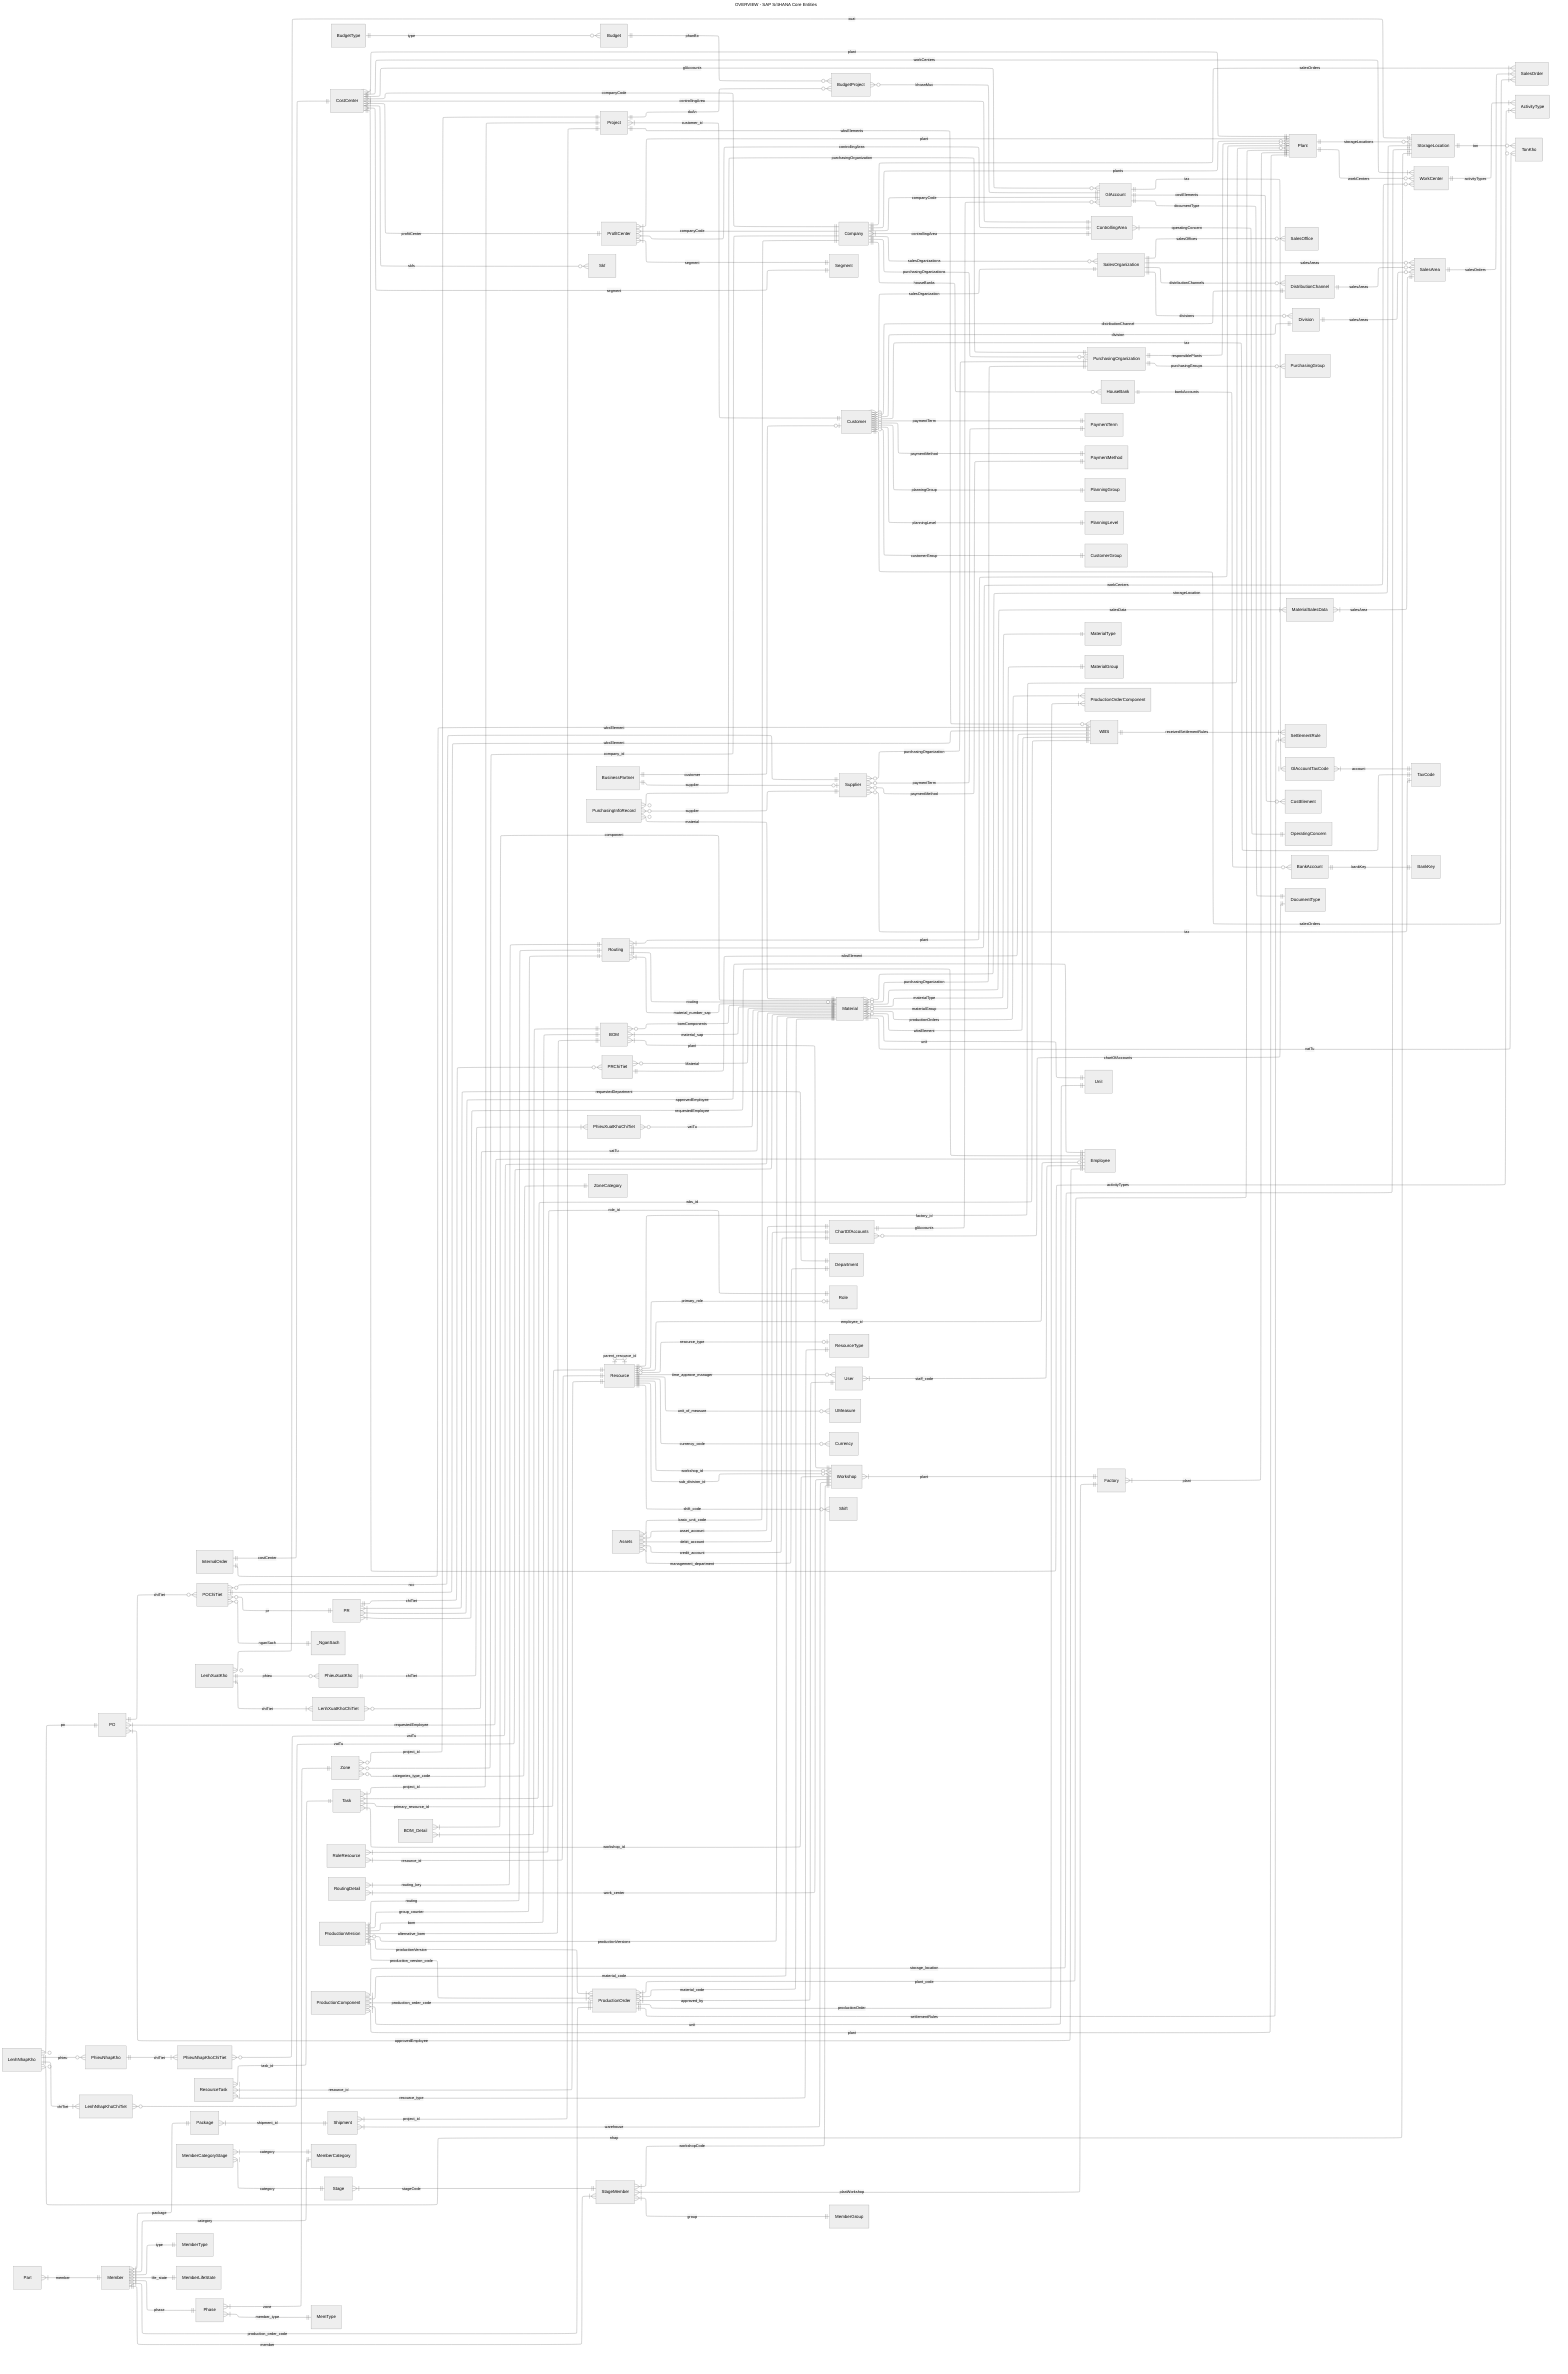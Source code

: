 ---
title: OVERVIEW - SAP S/4HANA Core Entities
config:
  theme: neutral
  layout: elk
---
erDiagram
    direction lr

    BudgetType ||--o{ Budget : "type"
    Budget ||--o{ BudgetProject : "phanBo"
    Project ||--o{ BudgetProject : "duAn"
    BudgetProject o{--|| GlAccount : "khoanMuc"

    Plant ||--o{ StorageLocation : storageLocations
    Plant ||--o{ WorkCenter : workCenters

    Company }|--|| ControllingArea : controllingArea
    Company ||--o{ Plant : plants
    Company ||--o{ SalesOrganization : salesOrganizations
    Company ||--o{ PurchasingOrganization : purchasingOrganizations
    Company ||--|{ SalesOrder : salesOrders
    Company ||--o{ HouseBank : houseBanks

    GlAccount ||--|| Company : companyCode
    
    CostCenter }|--|| Company : companyCode
    CostCenter }|--|| ProfitCenter : profitCenter
    CostCenter }|--|| Segment : segment
    CostCenter }|--|| ControllingArea : controllingArea
    CostCenter }|--|| Plant : plant
    CostCenter ||--o{ Skf : skfs
    CostCenter ||--o{ GlAccount : glAccounts
    CostCenter ||--|{ WorkCenter : workCenters
    CostCenter ||--|{ ActivityType : activityTypes
    
    InternalOrder ||--|| CostCenter : costCenter
    
    
    ProfitCenter }|--|| Company : companyCode
    ProfitCenter }|--|| Segment : segment
    ProfitCenter }|--|| ControllingArea : controllingArea
    ProfitCenter }|--|| Plant : plant

    SalesOrganization ||--o{ SalesOffice : salesOffices
    SalesOrganization ||--o{ DistributionChannel : distributionChannels
    SalesOrganization ||--o{ Division : divisions
    SalesOrganization ||--o{ SalesArea : salesAreas

    DistributionChannel ||--o{ SalesArea : salesAreas
    Division ||--o{ SalesArea : salesAreas

    PurchasingOrganization ||--o{ PurchasingGroup : purchasingGroups
    PurchasingOrganization ||--o{ Plant : responsiblePlants

    BusinessPartner ||--o| Customer : customer
    BusinessPartner ||--o| Supplier : supplier

    Customer }o--|| SalesOrganization : salesOrganization
    Customer }o--|| DistributionChannel : distributionChannel
    Customer }o--|| Division : division
    Customer }o--|| PaymentTerm : paymentTerm
    Customer }o--|| PaymentMethod : paymentMethod
    Customer }o--|| TaxCode : tax
    Customer }o--|| PlanningGroup : planningGroup
    Customer }o--|| PlanningLevel : planningLevel
    Customer }o--|| CustomerGroup : customerGroup

    Supplier }o--|| PurchasingOrganization : purchasingOrganization
    Supplier }o--|| PaymentTerm : paymentTerm
    Supplier }o--|| PaymentMethod : paymentMethod
    Supplier }o--|| TaxCode : tax

    PurchasingInfoRecord }o--|| Material : material
    PurchasingInfoRecord }o--|| Supplier : supplier
    PurchasingInfoRecord }o--|| PurchasingOrganization : purchasingOrganization

    Material }o--|| MaterialType : materialType
    Material }o--|| MaterialGroup : materialGroup
    Material }o--|| StorageLocation : storageLocation
    Material }o--|| PurchasingOrganization : purchasingOrganization
    Material }o--|| Routing : routing
    Material ||--|{ ProductionOrderComponent : productionOrders
    Material ||--o{ BOM : bomComponents
    Material ||--|{ MaterialSalesData : salesData
    Material }o--|| WBS : wbsElement
    MaterialSalesData }|--|| SalesArea : salesArea

    Material }|--|| Unit: unit
    %% Material


    Routing ||--o{ WorkCenter : workCenters

    WBS ||--|{ SettlementRule : receivedSettlementRules
    %% Production Order
    SalesArea ||--|{ SalesOrder : salesOrders
    Customer ||--|{ SalesOrder : salesOrders
    %% Sale
    GlAccount ||--|{ GlAccountTaxCode : tax
    GlAccountTaxCode }|--|| TaxCode: account

    ChartOfAccounts ||--o{ GlAccount : glAccounts
    GlAccount ||--o{ CostElement : costElements

    WorkCenter ||--|{ ActivityType : activityTypes


    InternalOrder ||--|| WBS : wbsElement

    Project ||--o{ WBS : wbsElements

    ControllingArea }|--|| OperatingConcern : operatingConcern

    HouseBank ||--o{ BankAccount : bankAccounts
    BankAccount ||--|| BankKey : bankKey

    GlAccount ||--|| DocumentType : documentType
    DocumentType ||--o{ ChartOfAccounts : chartOfAccounts


    PR }|--|| Employee: requestedEmployee
    PR }|--|| Employee: approvedEmployee

    PO }|--|| Employee: requestedEmployee
    PO }|--|| Employee: approvedEmployee
    PO ||--o{ POChiTiet : "chiTiet"

    PR }|--|| Department: requestedDepartment
    PR ||--o{ PRChiTiet : "chiTiet"

    PRChiTiet }o--|| Material : "Material"
    PRChiTiet ||--|| WBS : "wbsElement"
    POChiTiet }o--|| "Supplier" : "ncc"
    POChiTiet }o--|| _NganSach : "nganSach"
    POChiTiet }o--|| PR : "pr"
    POChiTiet ||--|| WBS : "wbsElement"

    StorageLocation ||--o{ TonKho : "ton"
    StorageLocation ||--o{ LenhNhapKho : "nhap"
    StorageLocation ||--o{ LenhXuatKho : "xuat"

    TonKho o{--|| Material : "vatTu"

    LenhNhapKho o{--|| PO : "po"
    LenhNhapKho ||--o{ PhieuNhapKho : "phieu"
    LenhXuatKho ||--o{ PhieuXuatKho : "phieu"
    LenhNhapKho ||--|{ LenhNhapKhoChiTiet : "chiTiet"
    PhieuNhapKho ||--|{ PhieuNhapKhoChiTiet : "chiTiet"
    LenhXuatKho ||--|{ LenhXuatKhoChiTiet : "chiTiet"
    PhieuXuatKho ||--|{ PhieuXuatKhoChiTiet : "chiTiet"
    LenhNhapKhoChiTiet o{--|| Material : "vatTu"
    PhieuNhapKhoChiTiet o{--|| Material : "vatTu"
    LenhXuatKhoChiTiet o{--|| Material : "vatTu"
    PhieuXuatKhoChiTiet o{--|| Material : "vatTu"

 %% -------------------------------
    %% 1. Project & Zone Domain
    %% -------------------------------
    Project }|--|| Customer        : "customer_id"
    Zone }o--|| ZoneCategory      : "categories_type_code"
    Zone }o--|| Company           : "company_id"
    Zone }o--|| Project           : "project_id"
    %%  Phase to Zone connection in another section

    %% -------------------------------
    %% 2. Resources & Tasks Domain
    %% -------------------------------
    Resource |o--o| Employee       : "employee_id"
    Resource |o--o| Role           : "primary_role"
    Resource |o--o| Resource       : "parent_resource_id"
    %% Labor, Material, Equipment
    Resource |o--o| ResourceType       : "resource_type"
    Resource ||--o{ User   : "time_approve_manager"
    Resource ||--o{ UMeasure   : "unit_of_measure"
    Resource ||--o{ Currency   : "currency_code"

    Resource ||--o{ Plant : "factory_id"
    Resource ||--o{ Workshop : "workshop_id"
    Resource ||--o{ Workshop : "sub_division_id"
    Resource ||--o{ Shift : "shift_code"

    Task }|--|| Project            : "project_id"
    Task }|--|| WBS                : "wbs_id"
    Task }|--|| Workshop           : "workshop_id"
    Task }|--|| Resource           : "primary_resource_id"

    ResourceTask }|--|| Task        : "task_id"
    ResourceTask }|--|| Resource    : "resource_id"
    ResourceTask }|--|| ResourceType    : "resource_type"

    RoleResource }|--|| Resource    : "resource_id"
    RoleResource }|--|| Role        : "role_id"

    %% -------------------------------
    %% 4. Manufacturing / Plant Domain (BOM, Routing, Workshop)
    %% -------------------------------
    BOM_Detail }|--|| BOM          : ""
    BOM_Detail }|--|| Material     : "component"
    BOM }|--|| Material     : "material_sap"
    BOM }|--|| Workshop            : "plant"
    Workshop }|--|| Factory        : "plant"
    Factory }|--|| Plant        : "plant"
    Routing }|--|| Plant         : "plant"
    Routing }|--|| Material           : "material_number_sap"
    RoutingDetail }|--|| Routing    : "routing_key"
    RoutingDetail }|--|| Workshop   : "work_center"
    StageMember }|--|| Factory     : "planWorkshop"
    StageMember }|--|| Workshop     : "workshopCode"
    StageMember }|--|| MemberGroup  : "group"
    Material ||--o{ ProductionVersion : productionVersions

    ProductionVersion ||--|| Routing : routing
    ProductionVersion ||--|| BOM : bom
    ProductionVersion ||--|| Routing: group_counter
    ProductionVersion ||--|| BOM: alternative_bom

    ProductionOrderComponent }|--|| ProductionOrder : productionOrder
    ProductionOrder ||--|{ SettlementRule : settlementRules
    ProductionOrder }|--|| ProductionVersion : productionVersion
    ProductionVersion ||--|{ ProductionOrder: "production_version_code"
    ProductionOrder }|--|| Plant : "plant_code"
    ProductionOrder }|--|| Material : "material_code"
    ProductionOrder }|--|| User : "approved_by"
    ProductionComponent }|--|| ProductionOrder : "production_order_code"

    ProductionComponent }|--|| Material : "material_code"
    ProductionComponent }|--|| Unit : "unit"
    ProductionComponent }|--|| Plant : "plant"
    ProductionComponent }|--|| StorageLocation : "storage_location"

    %% -------------------------------
    %% 5. Logistics Domain (Shipment/Package)
    %% -------------------------------
    Shipment }|--|| Project         : "project_id"
    Shipment }|--|| Workshop        : "warehouse"
    Package }|--|| Shipment         : "shipment_id"

    %% -------------------------------
    %% 6. Member/Stage/Part Domain
    %% -------------------------------
    MemberCategoryStage }|--|| MemberCategory : "category"
    MemberCategoryStage }|--|| Stage : "category"
    Member }|--|| ProductionOrder: "production_order_code"
    Member }|--|| MemberCategory    : "category"
    Member }|--|| MemberType        : "type"
    Member ||--|{ StageMember       : "member"
    Member }|--|| MemberLifeState   : "life_state"
    Member }|--|| Phase             : "phase"
    Member }|--|| Package           : "package"

    Phase }|--|| Zone               : "zone"
    Phase }|--|| MemType            : "member_type"
    Part }|--|| Member              : "member"

    Stage }|--|| StageMember        : "stageCode"
%%    Part }|--|| User                : "cutting_plan_user"
%%    Part }|--|| User                : "cutting_user"
%%    Part }|--|| Workshop            : "cutting_workshop"
%%    Part }|--|| Workshop            : "cutting_plan_workshop"
%%    Part }|--|| User                : "delivery_user"
%%    Part }|--|| MemberType             : "type_id"
    %% -------------------------------
    %% 7. Finance / Assets Domain
    %% -------------------------------
    Assets }|--|| Company           : "basic_unit_code"
    Assets }|--|| ChartOfAccounts   : "asset_account"
    Assets }|--|| ChartOfAccounts   : "debit_account"
    Assets }|--|| ChartOfAccounts   : "credit_account"
    Assets }|--|| Department        : "management_department"

    %% -------------------------------
    %% 8. User/Employee Domain
    %% -------------------------------
    User }|--|| Employee            : "staff_code"
